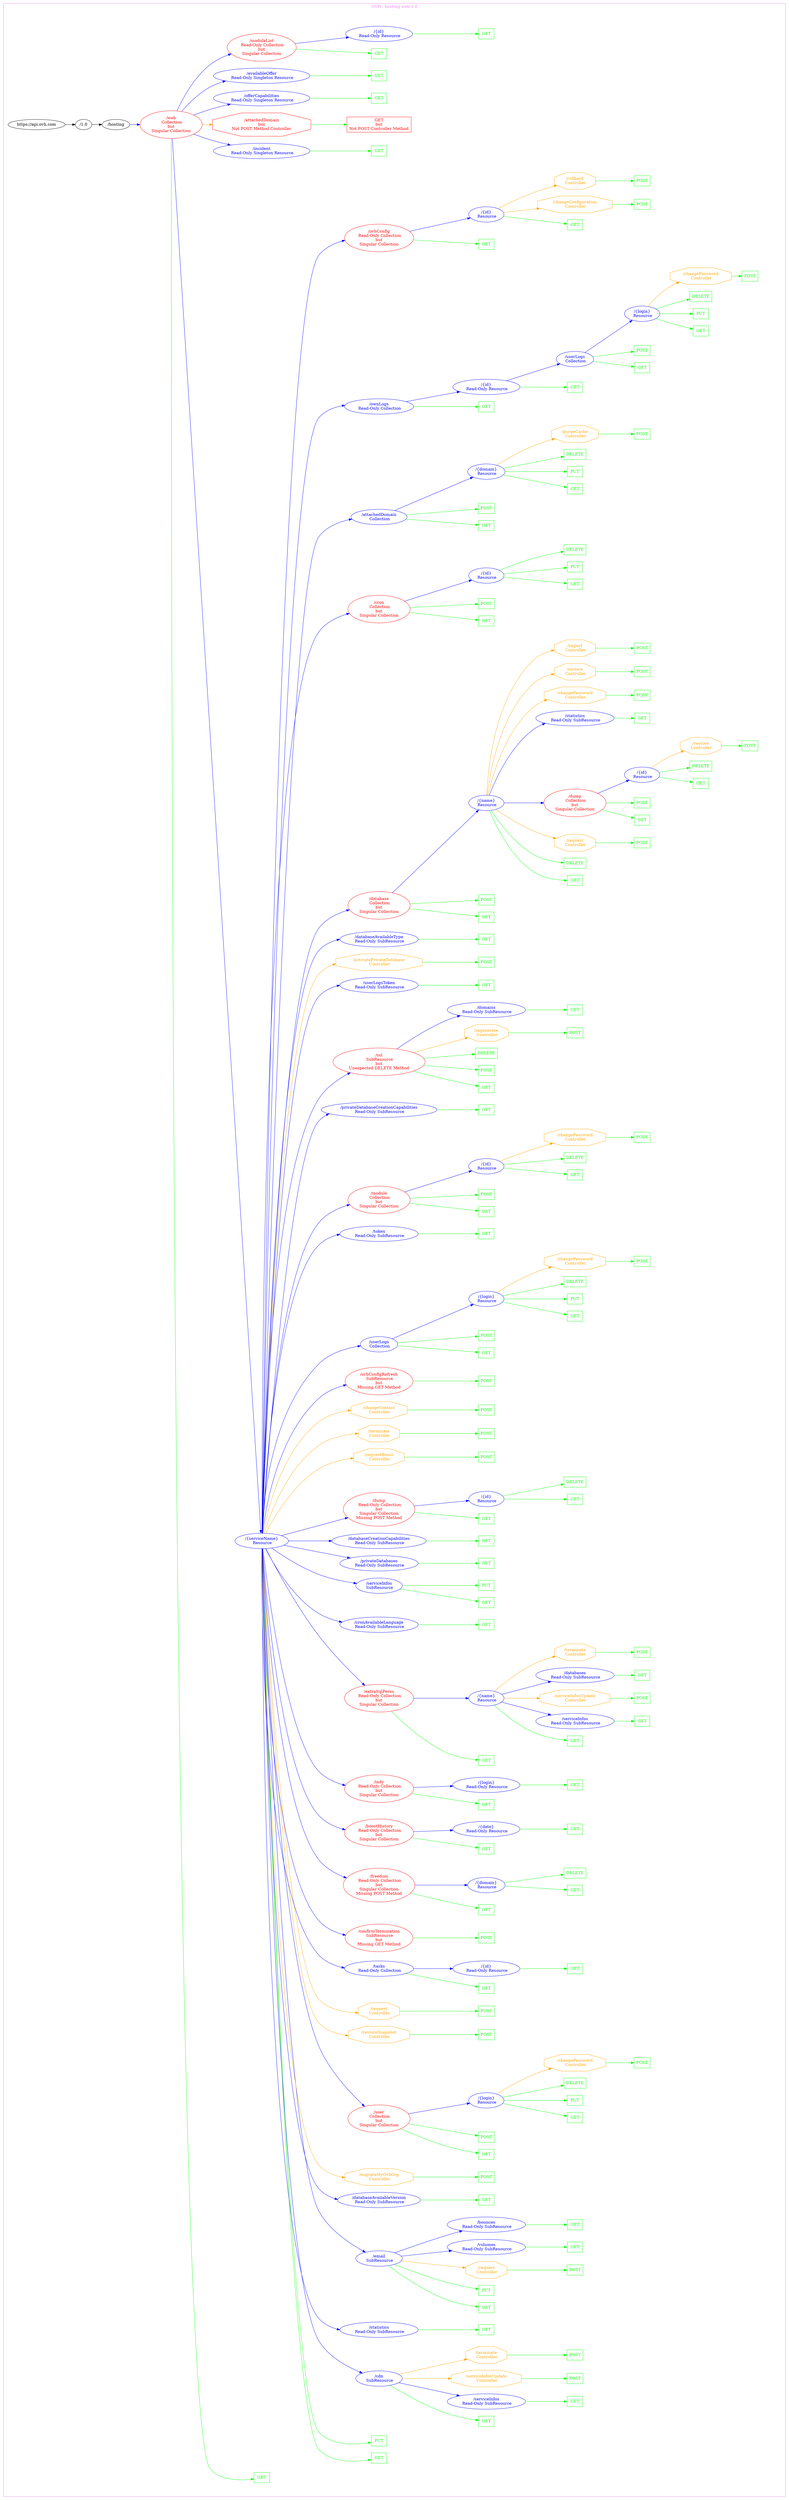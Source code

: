digraph Cloud_Computing_REST_API {
rankdir="LR";
subgraph cluster_0 {
label="OVH - hosting web 1.0"
color=violet
fontcolor=violet
subgraph cluster_1 {
label=""
color=white
fontcolor=white
node1 [label="https://api.ovh.com", shape="ellipse", color="black", fontcolor="black"]
node1 -> node2 [color="black", fontcolor="black"]
subgraph cluster_2 {
label=""
color=white
fontcolor=white
node2 [label="/1.0", shape="ellipse", color="black", fontcolor="black"]
node2 -> node3 [color="black", fontcolor="black"]
subgraph cluster_3 {
label=""
color=white
fontcolor=white
node3 [label="/hosting", shape="ellipse", color="black", fontcolor="black"]
node3 -> node4 [color="blue", fontcolor="blue"]
subgraph cluster_4 {
label=""
color=white
fontcolor=white
node4 [label="/web\n Collection\nbut\nSingular Collection", shape="ellipse", color="red", fontcolor="red"]
node4 -> node5 [color="green", fontcolor="green"]
subgraph cluster_5 {
label=""
color=white
fontcolor=white
node5 [label="GET", shape="box", color="green", fontcolor="green"]
}
node4 -> node6 [color="blue", fontcolor="blue"]
subgraph cluster_6 {
label=""
color=white
fontcolor=white
node6 [label="/{serviceName}\n Resource", shape="ellipse", color="blue", fontcolor="blue"]
node6 -> node7 [color="green", fontcolor="green"]
subgraph cluster_7 {
label=""
color=white
fontcolor=white
node7 [label="GET", shape="box", color="green", fontcolor="green"]
}
node6 -> node8 [color="green", fontcolor="green"]
subgraph cluster_8 {
label=""
color=white
fontcolor=white
node8 [label="PUT", shape="box", color="green", fontcolor="green"]
}
node6 -> node9 [color="blue", fontcolor="blue"]
subgraph cluster_9 {
label=""
color=white
fontcolor=white
node9 [label="/cdn\n SubResource", shape="ellipse", color="blue", fontcolor="blue"]
node9 -> node10 [color="green", fontcolor="green"]
subgraph cluster_10 {
label=""
color=white
fontcolor=white
node10 [label="GET", shape="box", color="green", fontcolor="green"]
}
node9 -> node11 [color="blue", fontcolor="blue"]
subgraph cluster_11 {
label=""
color=white
fontcolor=white
node11 [label="/serviceInfos\n Read-Only SubResource", shape="ellipse", color="blue", fontcolor="blue"]
node11 -> node12 [color="green", fontcolor="green"]
subgraph cluster_12 {
label=""
color=white
fontcolor=white
node12 [label="GET", shape="box", color="green", fontcolor="green"]
}
}
node9 -> node13 [color="orange", fontcolor="orange"]
subgraph cluster_13 {
label=""
color=white
fontcolor=white
node13 [label="/serviceInfosUpdate\n Controller", shape="octagon", color="orange", fontcolor="orange"]
node13 -> node14 [color="green", fontcolor="green"]
subgraph cluster_14 {
label=""
color=white
fontcolor=white
node14 [label="POST", shape="box", color="green", fontcolor="green"]
}
}
node9 -> node15 [color="orange", fontcolor="orange"]
subgraph cluster_15 {
label=""
color=white
fontcolor=white
node15 [label="/terminate\n Controller", shape="octagon", color="orange", fontcolor="orange"]
node15 -> node16 [color="green", fontcolor="green"]
subgraph cluster_16 {
label=""
color=white
fontcolor=white
node16 [label="POST", shape="box", color="green", fontcolor="green"]
}
}
}
node6 -> node17 [color="blue", fontcolor="blue"]
subgraph cluster_17 {
label=""
color=white
fontcolor=white
node17 [label="/statistics\n Read-Only SubResource", shape="ellipse", color="blue", fontcolor="blue"]
node17 -> node18 [color="green", fontcolor="green"]
subgraph cluster_18 {
label=""
color=white
fontcolor=white
node18 [label="GET", shape="box", color="green", fontcolor="green"]
}
}
node6 -> node19 [color="blue", fontcolor="blue"]
subgraph cluster_19 {
label=""
color=white
fontcolor=white
node19 [label="/email\n SubResource", shape="ellipse", color="blue", fontcolor="blue"]
node19 -> node20 [color="green", fontcolor="green"]
subgraph cluster_20 {
label=""
color=white
fontcolor=white
node20 [label="GET", shape="box", color="green", fontcolor="green"]
}
node19 -> node21 [color="green", fontcolor="green"]
subgraph cluster_21 {
label=""
color=white
fontcolor=white
node21 [label="PUT", shape="box", color="green", fontcolor="green"]
}
node19 -> node22 [color="orange", fontcolor="orange"]
subgraph cluster_22 {
label=""
color=white
fontcolor=white
node22 [label="/request\n Controller", shape="octagon", color="orange", fontcolor="orange"]
node22 -> node23 [color="green", fontcolor="green"]
subgraph cluster_23 {
label=""
color=white
fontcolor=white
node23 [label="POST", shape="box", color="green", fontcolor="green"]
}
}
node19 -> node24 [color="blue", fontcolor="blue"]
subgraph cluster_24 {
label=""
color=white
fontcolor=white
node24 [label="/volumes\n Read-Only SubResource", shape="ellipse", color="blue", fontcolor="blue"]
node24 -> node25 [color="green", fontcolor="green"]
subgraph cluster_25 {
label=""
color=white
fontcolor=white
node25 [label="GET", shape="box", color="green", fontcolor="green"]
}
}
node19 -> node26 [color="blue", fontcolor="blue"]
subgraph cluster_26 {
label=""
color=white
fontcolor=white
node26 [label="/bounces\n Read-Only SubResource", shape="ellipse", color="blue", fontcolor="blue"]
node26 -> node27 [color="green", fontcolor="green"]
subgraph cluster_27 {
label=""
color=white
fontcolor=white
node27 [label="GET", shape="box", color="green", fontcolor="green"]
}
}
}
node6 -> node28 [color="blue", fontcolor="blue"]
subgraph cluster_28 {
label=""
color=white
fontcolor=white
node28 [label="/databaseAvailableVersion\n Read-Only SubResource", shape="ellipse", color="blue", fontcolor="blue"]
node28 -> node29 [color="green", fontcolor="green"]
subgraph cluster_29 {
label=""
color=white
fontcolor=white
node29 [label="GET", shape="box", color="green", fontcolor="green"]
}
}
node6 -> node30 [color="orange", fontcolor="orange"]
subgraph cluster_30 {
label=""
color=white
fontcolor=white
node30 [label="/migrateMyOvhOrg\n Controller", shape="octagon", color="orange", fontcolor="orange"]
node30 -> node31 [color="green", fontcolor="green"]
subgraph cluster_31 {
label=""
color=white
fontcolor=white
node31 [label="POST", shape="box", color="green", fontcolor="green"]
}
}
node6 -> node32 [color="blue", fontcolor="blue"]
subgraph cluster_32 {
label=""
color=white
fontcolor=white
node32 [label="/user\n Collection\nbut\nSingular Collection", shape="ellipse", color="red", fontcolor="red"]
node32 -> node33 [color="green", fontcolor="green"]
subgraph cluster_33 {
label=""
color=white
fontcolor=white
node33 [label="GET", shape="box", color="green", fontcolor="green"]
}
node32 -> node34 [color="green", fontcolor="green"]
subgraph cluster_34 {
label=""
color=white
fontcolor=white
node34 [label="POST", shape="box", color="green", fontcolor="green"]
}
node32 -> node35 [color="blue", fontcolor="blue"]
subgraph cluster_35 {
label=""
color=white
fontcolor=white
node35 [label="/{login}\n Resource", shape="ellipse", color="blue", fontcolor="blue"]
node35 -> node36 [color="green", fontcolor="green"]
subgraph cluster_36 {
label=""
color=white
fontcolor=white
node36 [label="GET", shape="box", color="green", fontcolor="green"]
}
node35 -> node37 [color="green", fontcolor="green"]
subgraph cluster_37 {
label=""
color=white
fontcolor=white
node37 [label="PUT", shape="box", color="green", fontcolor="green"]
}
node35 -> node38 [color="green", fontcolor="green"]
subgraph cluster_38 {
label=""
color=white
fontcolor=white
node38 [label="DELETE", shape="box", color="green", fontcolor="green"]
}
node35 -> node39 [color="orange", fontcolor="orange"]
subgraph cluster_39 {
label=""
color=white
fontcolor=white
node39 [label="/changePassword\n Controller", shape="octagon", color="orange", fontcolor="orange"]
node39 -> node40 [color="green", fontcolor="green"]
subgraph cluster_40 {
label=""
color=white
fontcolor=white
node40 [label="POST", shape="box", color="green", fontcolor="green"]
}
}
}
}
node6 -> node41 [color="orange", fontcolor="orange"]
subgraph cluster_41 {
label=""
color=white
fontcolor=white
node41 [label="/restoreSnapshot\n Controller", shape="octagon", color="orange", fontcolor="orange"]
node41 -> node42 [color="green", fontcolor="green"]
subgraph cluster_42 {
label=""
color=white
fontcolor=white
node42 [label="POST", shape="box", color="green", fontcolor="green"]
}
}
node6 -> node43 [color="orange", fontcolor="orange"]
subgraph cluster_43 {
label=""
color=white
fontcolor=white
node43 [label="/request\n Controller", shape="octagon", color="orange", fontcolor="orange"]
node43 -> node44 [color="green", fontcolor="green"]
subgraph cluster_44 {
label=""
color=white
fontcolor=white
node44 [label="POST", shape="box", color="green", fontcolor="green"]
}
}
node6 -> node45 [color="blue", fontcolor="blue"]
subgraph cluster_45 {
label=""
color=white
fontcolor=white
node45 [label="/tasks\n Read-Only Collection", shape="ellipse", color="blue", fontcolor="blue"]
node45 -> node46 [color="green", fontcolor="green"]
subgraph cluster_46 {
label=""
color=white
fontcolor=white
node46 [label="GET", shape="box", color="green", fontcolor="green"]
}
node45 -> node47 [color="blue", fontcolor="blue"]
subgraph cluster_47 {
label=""
color=white
fontcolor=white
node47 [label="/{id}\n Read-Only Resource", shape="ellipse", color="blue", fontcolor="blue"]
node47 -> node48 [color="green", fontcolor="green"]
subgraph cluster_48 {
label=""
color=white
fontcolor=white
node48 [label="GET", shape="box", color="green", fontcolor="green"]
}
}
}
node6 -> node49 [color="blue", fontcolor="blue"]
subgraph cluster_49 {
label=""
color=white
fontcolor=white
node49 [label="/confirmTermination\n SubResource\nbut\nMissing GET Method", shape="ellipse", color="red", fontcolor="red"]
node49 -> node50 [color="green", fontcolor="green"]
subgraph cluster_50 {
label=""
color=white
fontcolor=white
node50 [label="POST", shape="box", color="green", fontcolor="green"]
}
}
node6 -> node51 [color="blue", fontcolor="blue"]
subgraph cluster_51 {
label=""
color=white
fontcolor=white
node51 [label="/freedom\n Read-Only Collection\nbut\nSingular Collection\nMissing POST Method", shape="ellipse", color="red", fontcolor="red"]
node51 -> node52 [color="green", fontcolor="green"]
subgraph cluster_52 {
label=""
color=white
fontcolor=white
node52 [label="GET", shape="box", color="green", fontcolor="green"]
}
node51 -> node53 [color="blue", fontcolor="blue"]
subgraph cluster_53 {
label=""
color=white
fontcolor=white
node53 [label="/{domain}\n Resource", shape="ellipse", color="blue", fontcolor="blue"]
node53 -> node54 [color="green", fontcolor="green"]
subgraph cluster_54 {
label=""
color=white
fontcolor=white
node54 [label="GET", shape="box", color="green", fontcolor="green"]
}
node53 -> node55 [color="green", fontcolor="green"]
subgraph cluster_55 {
label=""
color=white
fontcolor=white
node55 [label="DELETE", shape="box", color="green", fontcolor="green"]
}
}
}
node6 -> node56 [color="blue", fontcolor="blue"]
subgraph cluster_56 {
label=""
color=white
fontcolor=white
node56 [label="/boostHistory\n Read-Only Collection\nbut\nSingular Collection", shape="ellipse", color="red", fontcolor="red"]
node56 -> node57 [color="green", fontcolor="green"]
subgraph cluster_57 {
label=""
color=white
fontcolor=white
node57 [label="GET", shape="box", color="green", fontcolor="green"]
}
node56 -> node58 [color="blue", fontcolor="blue"]
subgraph cluster_58 {
label=""
color=white
fontcolor=white
node58 [label="/{date}\n Read-Only Resource", shape="ellipse", color="blue", fontcolor="blue"]
node58 -> node59 [color="green", fontcolor="green"]
subgraph cluster_59 {
label=""
color=white
fontcolor=white
node59 [label="GET", shape="box", color="green", fontcolor="green"]
}
}
}
node6 -> node60 [color="blue", fontcolor="blue"]
subgraph cluster_60 {
label=""
color=white
fontcolor=white
node60 [label="/indy\n Read-Only Collection\nbut\nSingular Collection", shape="ellipse", color="red", fontcolor="red"]
node60 -> node61 [color="green", fontcolor="green"]
subgraph cluster_61 {
label=""
color=white
fontcolor=white
node61 [label="GET", shape="box", color="green", fontcolor="green"]
}
node60 -> node62 [color="blue", fontcolor="blue"]
subgraph cluster_62 {
label=""
color=white
fontcolor=white
node62 [label="/{login}\n Read-Only Resource", shape="ellipse", color="blue", fontcolor="blue"]
node62 -> node63 [color="green", fontcolor="green"]
subgraph cluster_63 {
label=""
color=white
fontcolor=white
node63 [label="GET", shape="box", color="green", fontcolor="green"]
}
}
}
node6 -> node64 [color="blue", fontcolor="blue"]
subgraph cluster_64 {
label=""
color=white
fontcolor=white
node64 [label="/extraSqlPerso\n Read-Only Collection\nbut\nSingular Collection", shape="ellipse", color="red", fontcolor="red"]
node64 -> node65 [color="green", fontcolor="green"]
subgraph cluster_65 {
label=""
color=white
fontcolor=white
node65 [label="GET", shape="box", color="green", fontcolor="green"]
}
node64 -> node66 [color="blue", fontcolor="blue"]
subgraph cluster_66 {
label=""
color=white
fontcolor=white
node66 [label="/{name}\n Resource", shape="ellipse", color="blue", fontcolor="blue"]
node66 -> node67 [color="green", fontcolor="green"]
subgraph cluster_67 {
label=""
color=white
fontcolor=white
node67 [label="GET", shape="box", color="green", fontcolor="green"]
}
node66 -> node68 [color="blue", fontcolor="blue"]
subgraph cluster_68 {
label=""
color=white
fontcolor=white
node68 [label="/serviceInfos\n Read-Only SubResource", shape="ellipse", color="blue", fontcolor="blue"]
node68 -> node69 [color="green", fontcolor="green"]
subgraph cluster_69 {
label=""
color=white
fontcolor=white
node69 [label="GET", shape="box", color="green", fontcolor="green"]
}
}
node66 -> node70 [color="orange", fontcolor="orange"]
subgraph cluster_70 {
label=""
color=white
fontcolor=white
node70 [label="/serviceInfosUpdate\n Controller", shape="octagon", color="orange", fontcolor="orange"]
node70 -> node71 [color="green", fontcolor="green"]
subgraph cluster_71 {
label=""
color=white
fontcolor=white
node71 [label="POST", shape="box", color="green", fontcolor="green"]
}
}
node66 -> node72 [color="blue", fontcolor="blue"]
subgraph cluster_72 {
label=""
color=white
fontcolor=white
node72 [label="/databases\n Read-Only SubResource", shape="ellipse", color="blue", fontcolor="blue"]
node72 -> node73 [color="green", fontcolor="green"]
subgraph cluster_73 {
label=""
color=white
fontcolor=white
node73 [label="GET", shape="box", color="green", fontcolor="green"]
}
}
node66 -> node74 [color="orange", fontcolor="orange"]
subgraph cluster_74 {
label=""
color=white
fontcolor=white
node74 [label="/terminate\n Controller", shape="octagon", color="orange", fontcolor="orange"]
node74 -> node75 [color="green", fontcolor="green"]
subgraph cluster_75 {
label=""
color=white
fontcolor=white
node75 [label="POST", shape="box", color="green", fontcolor="green"]
}
}
}
}
node6 -> node76 [color="blue", fontcolor="blue"]
subgraph cluster_76 {
label=""
color=white
fontcolor=white
node76 [label="/cronAvailableLanguage\n Read-Only SubResource", shape="ellipse", color="blue", fontcolor="blue"]
node76 -> node77 [color="green", fontcolor="green"]
subgraph cluster_77 {
label=""
color=white
fontcolor=white
node77 [label="GET", shape="box", color="green", fontcolor="green"]
}
}
node6 -> node78 [color="blue", fontcolor="blue"]
subgraph cluster_78 {
label=""
color=white
fontcolor=white
node78 [label="/serviceInfos\n SubResource", shape="ellipse", color="blue", fontcolor="blue"]
node78 -> node79 [color="green", fontcolor="green"]
subgraph cluster_79 {
label=""
color=white
fontcolor=white
node79 [label="GET", shape="box", color="green", fontcolor="green"]
}
node78 -> node80 [color="green", fontcolor="green"]
subgraph cluster_80 {
label=""
color=white
fontcolor=white
node80 [label="PUT", shape="box", color="green", fontcolor="green"]
}
}
node6 -> node81 [color="blue", fontcolor="blue"]
subgraph cluster_81 {
label=""
color=white
fontcolor=white
node81 [label="/privateDatabases\n Read-Only SubResource", shape="ellipse", color="blue", fontcolor="blue"]
node81 -> node82 [color="green", fontcolor="green"]
subgraph cluster_82 {
label=""
color=white
fontcolor=white
node82 [label="GET", shape="box", color="green", fontcolor="green"]
}
}
node6 -> node83 [color="blue", fontcolor="blue"]
subgraph cluster_83 {
label=""
color=white
fontcolor=white
node83 [label="/databaseCreationCapabilities\n Read-Only SubResource", shape="ellipse", color="blue", fontcolor="blue"]
node83 -> node84 [color="green", fontcolor="green"]
subgraph cluster_84 {
label=""
color=white
fontcolor=white
node84 [label="GET", shape="box", color="green", fontcolor="green"]
}
}
node6 -> node85 [color="blue", fontcolor="blue"]
subgraph cluster_85 {
label=""
color=white
fontcolor=white
node85 [label="/dump\n Read-Only Collection\nbut\nSingular Collection\nMissing POST Method", shape="ellipse", color="red", fontcolor="red"]
node85 -> node86 [color="green", fontcolor="green"]
subgraph cluster_86 {
label=""
color=white
fontcolor=white
node86 [label="GET", shape="box", color="green", fontcolor="green"]
}
node85 -> node87 [color="blue", fontcolor="blue"]
subgraph cluster_87 {
label=""
color=white
fontcolor=white
node87 [label="/{id}\n Resource", shape="ellipse", color="blue", fontcolor="blue"]
node87 -> node88 [color="green", fontcolor="green"]
subgraph cluster_88 {
label=""
color=white
fontcolor=white
node88 [label="GET", shape="box", color="green", fontcolor="green"]
}
node87 -> node89 [color="green", fontcolor="green"]
subgraph cluster_89 {
label=""
color=white
fontcolor=white
node89 [label="DELETE", shape="box", color="green", fontcolor="green"]
}
}
}
node6 -> node90 [color="orange", fontcolor="orange"]
subgraph cluster_90 {
label=""
color=white
fontcolor=white
node90 [label="/requestBoost\n Controller", shape="octagon", color="orange", fontcolor="orange"]
node90 -> node91 [color="green", fontcolor="green"]
subgraph cluster_91 {
label=""
color=white
fontcolor=white
node91 [label="POST", shape="box", color="green", fontcolor="green"]
}
}
node6 -> node92 [color="orange", fontcolor="orange"]
subgraph cluster_92 {
label=""
color=white
fontcolor=white
node92 [label="/terminate\n Controller", shape="octagon", color="orange", fontcolor="orange"]
node92 -> node93 [color="green", fontcolor="green"]
subgraph cluster_93 {
label=""
color=white
fontcolor=white
node93 [label="POST", shape="box", color="green", fontcolor="green"]
}
}
node6 -> node94 [color="orange", fontcolor="orange"]
subgraph cluster_94 {
label=""
color=white
fontcolor=white
node94 [label="/changeContact\n Controller", shape="octagon", color="orange", fontcolor="orange"]
node94 -> node95 [color="green", fontcolor="green"]
subgraph cluster_95 {
label=""
color=white
fontcolor=white
node95 [label="POST", shape="box", color="green", fontcolor="green"]
}
}
node6 -> node96 [color="blue", fontcolor="blue"]
subgraph cluster_96 {
label=""
color=white
fontcolor=white
node96 [label="/ovhConfigRefresh\n SubResource\nbut\nMissing GET Method", shape="ellipse", color="red", fontcolor="red"]
node96 -> node97 [color="green", fontcolor="green"]
subgraph cluster_97 {
label=""
color=white
fontcolor=white
node97 [label="POST", shape="box", color="green", fontcolor="green"]
}
}
node6 -> node98 [color="blue", fontcolor="blue"]
subgraph cluster_98 {
label=""
color=white
fontcolor=white
node98 [label="/userLogs\n Collection", shape="ellipse", color="blue", fontcolor="blue"]
node98 -> node99 [color="green", fontcolor="green"]
subgraph cluster_99 {
label=""
color=white
fontcolor=white
node99 [label="GET", shape="box", color="green", fontcolor="green"]
}
node98 -> node100 [color="green", fontcolor="green"]
subgraph cluster_100 {
label=""
color=white
fontcolor=white
node100 [label="POST", shape="box", color="green", fontcolor="green"]
}
node98 -> node101 [color="blue", fontcolor="blue"]
subgraph cluster_101 {
label=""
color=white
fontcolor=white
node101 [label="/{login}\n Resource", shape="ellipse", color="blue", fontcolor="blue"]
node101 -> node102 [color="green", fontcolor="green"]
subgraph cluster_102 {
label=""
color=white
fontcolor=white
node102 [label="GET", shape="box", color="green", fontcolor="green"]
}
node101 -> node103 [color="green", fontcolor="green"]
subgraph cluster_103 {
label=""
color=white
fontcolor=white
node103 [label="PUT", shape="box", color="green", fontcolor="green"]
}
node101 -> node104 [color="green", fontcolor="green"]
subgraph cluster_104 {
label=""
color=white
fontcolor=white
node104 [label="DELETE", shape="box", color="green", fontcolor="green"]
}
node101 -> node105 [color="orange", fontcolor="orange"]
subgraph cluster_105 {
label=""
color=white
fontcolor=white
node105 [label="/changePassword\n Controller", shape="octagon", color="orange", fontcolor="orange"]
node105 -> node106 [color="green", fontcolor="green"]
subgraph cluster_106 {
label=""
color=white
fontcolor=white
node106 [label="POST", shape="box", color="green", fontcolor="green"]
}
}
}
}
node6 -> node107 [color="blue", fontcolor="blue"]
subgraph cluster_107 {
label=""
color=white
fontcolor=white
node107 [label="/token\n Read-Only SubResource", shape="ellipse", color="blue", fontcolor="blue"]
node107 -> node108 [color="green", fontcolor="green"]
subgraph cluster_108 {
label=""
color=white
fontcolor=white
node108 [label="GET", shape="box", color="green", fontcolor="green"]
}
}
node6 -> node109 [color="blue", fontcolor="blue"]
subgraph cluster_109 {
label=""
color=white
fontcolor=white
node109 [label="/module\n Collection\nbut\nSingular Collection", shape="ellipse", color="red", fontcolor="red"]
node109 -> node110 [color="green", fontcolor="green"]
subgraph cluster_110 {
label=""
color=white
fontcolor=white
node110 [label="GET", shape="box", color="green", fontcolor="green"]
}
node109 -> node111 [color="green", fontcolor="green"]
subgraph cluster_111 {
label=""
color=white
fontcolor=white
node111 [label="POST", shape="box", color="green", fontcolor="green"]
}
node109 -> node112 [color="blue", fontcolor="blue"]
subgraph cluster_112 {
label=""
color=white
fontcolor=white
node112 [label="/{id}\n Resource", shape="ellipse", color="blue", fontcolor="blue"]
node112 -> node113 [color="green", fontcolor="green"]
subgraph cluster_113 {
label=""
color=white
fontcolor=white
node113 [label="GET", shape="box", color="green", fontcolor="green"]
}
node112 -> node114 [color="green", fontcolor="green"]
subgraph cluster_114 {
label=""
color=white
fontcolor=white
node114 [label="DELETE", shape="box", color="green", fontcolor="green"]
}
node112 -> node115 [color="orange", fontcolor="orange"]
subgraph cluster_115 {
label=""
color=white
fontcolor=white
node115 [label="/changePassword\n Controller", shape="octagon", color="orange", fontcolor="orange"]
node115 -> node116 [color="green", fontcolor="green"]
subgraph cluster_116 {
label=""
color=white
fontcolor=white
node116 [label="POST", shape="box", color="green", fontcolor="green"]
}
}
}
}
node6 -> node117 [color="blue", fontcolor="blue"]
subgraph cluster_117 {
label=""
color=white
fontcolor=white
node117 [label="/privateDatabaseCreationCapabilities\n Read-Only SubResource", shape="ellipse", color="blue", fontcolor="blue"]
node117 -> node118 [color="green", fontcolor="green"]
subgraph cluster_118 {
label=""
color=white
fontcolor=white
node118 [label="GET", shape="box", color="green", fontcolor="green"]
}
}
node6 -> node119 [color="blue", fontcolor="blue"]
subgraph cluster_119 {
label=""
color=white
fontcolor=white
node119 [label="/ssl\n SubResource\nbut\nUnexpected DELETE Method", shape="ellipse", color="red", fontcolor="red"]
node119 -> node120 [color="green", fontcolor="green"]
subgraph cluster_120 {
label=""
color=white
fontcolor=white
node120 [label="GET", shape="box", color="green", fontcolor="green"]
}
node119 -> node121 [color="green", fontcolor="green"]
subgraph cluster_121 {
label=""
color=white
fontcolor=white
node121 [label="POST", shape="box", color="green", fontcolor="green"]
}
node119 -> node122 [color="green", fontcolor="green"]
subgraph cluster_122 {
label=""
color=white
fontcolor=white
node122 [label="DELETE", shape="box", color="green", fontcolor="green"]
}
node119 -> node123 [color="orange", fontcolor="orange"]
subgraph cluster_123 {
label=""
color=white
fontcolor=white
node123 [label="/regenerate\n Controller", shape="octagon", color="orange", fontcolor="orange"]
node123 -> node124 [color="green", fontcolor="green"]
subgraph cluster_124 {
label=""
color=white
fontcolor=white
node124 [label="POST", shape="box", color="green", fontcolor="green"]
}
}
node119 -> node125 [color="blue", fontcolor="blue"]
subgraph cluster_125 {
label=""
color=white
fontcolor=white
node125 [label="/domains\n Read-Only SubResource", shape="ellipse", color="blue", fontcolor="blue"]
node125 -> node126 [color="green", fontcolor="green"]
subgraph cluster_126 {
label=""
color=white
fontcolor=white
node126 [label="GET", shape="box", color="green", fontcolor="green"]
}
}
}
node6 -> node127 [color="blue", fontcolor="blue"]
subgraph cluster_127 {
label=""
color=white
fontcolor=white
node127 [label="/userLogsToken\n Read-Only SubResource", shape="ellipse", color="blue", fontcolor="blue"]
node127 -> node128 [color="green", fontcolor="green"]
subgraph cluster_128 {
label=""
color=white
fontcolor=white
node128 [label="GET", shape="box", color="green", fontcolor="green"]
}
}
node6 -> node129 [color="orange", fontcolor="orange"]
subgraph cluster_129 {
label=""
color=white
fontcolor=white
node129 [label="/activatePrivateDatabase\n Controller", shape="octagon", color="orange", fontcolor="orange"]
node129 -> node130 [color="green", fontcolor="green"]
subgraph cluster_130 {
label=""
color=white
fontcolor=white
node130 [label="POST", shape="box", color="green", fontcolor="green"]
}
}
node6 -> node131 [color="blue", fontcolor="blue"]
subgraph cluster_131 {
label=""
color=white
fontcolor=white
node131 [label="/databaseAvailableType\n Read-Only SubResource", shape="ellipse", color="blue", fontcolor="blue"]
node131 -> node132 [color="green", fontcolor="green"]
subgraph cluster_132 {
label=""
color=white
fontcolor=white
node132 [label="GET", shape="box", color="green", fontcolor="green"]
}
}
node6 -> node133 [color="blue", fontcolor="blue"]
subgraph cluster_133 {
label=""
color=white
fontcolor=white
node133 [label="/database\n Collection\nbut\nSingular Collection", shape="ellipse", color="red", fontcolor="red"]
node133 -> node134 [color="green", fontcolor="green"]
subgraph cluster_134 {
label=""
color=white
fontcolor=white
node134 [label="GET", shape="box", color="green", fontcolor="green"]
}
node133 -> node135 [color="green", fontcolor="green"]
subgraph cluster_135 {
label=""
color=white
fontcolor=white
node135 [label="POST", shape="box", color="green", fontcolor="green"]
}
node133 -> node136 [color="blue", fontcolor="blue"]
subgraph cluster_136 {
label=""
color=white
fontcolor=white
node136 [label="/{name}\n Resource", shape="ellipse", color="blue", fontcolor="blue"]
node136 -> node137 [color="green", fontcolor="green"]
subgraph cluster_137 {
label=""
color=white
fontcolor=white
node137 [label="GET", shape="box", color="green", fontcolor="green"]
}
node136 -> node138 [color="green", fontcolor="green"]
subgraph cluster_138 {
label=""
color=white
fontcolor=white
node138 [label="DELETE", shape="box", color="green", fontcolor="green"]
}
node136 -> node139 [color="orange", fontcolor="orange"]
subgraph cluster_139 {
label=""
color=white
fontcolor=white
node139 [label="/request\n Controller", shape="octagon", color="orange", fontcolor="orange"]
node139 -> node140 [color="green", fontcolor="green"]
subgraph cluster_140 {
label=""
color=white
fontcolor=white
node140 [label="POST", shape="box", color="green", fontcolor="green"]
}
}
node136 -> node141 [color="blue", fontcolor="blue"]
subgraph cluster_141 {
label=""
color=white
fontcolor=white
node141 [label="/dump\n Collection\nbut\nSingular Collection", shape="ellipse", color="red", fontcolor="red"]
node141 -> node142 [color="green", fontcolor="green"]
subgraph cluster_142 {
label=""
color=white
fontcolor=white
node142 [label="GET", shape="box", color="green", fontcolor="green"]
}
node141 -> node143 [color="green", fontcolor="green"]
subgraph cluster_143 {
label=""
color=white
fontcolor=white
node143 [label="POST", shape="box", color="green", fontcolor="green"]
}
node141 -> node144 [color="blue", fontcolor="blue"]
subgraph cluster_144 {
label=""
color=white
fontcolor=white
node144 [label="/{id}\n Resource", shape="ellipse", color="blue", fontcolor="blue"]
node144 -> node145 [color="green", fontcolor="green"]
subgraph cluster_145 {
label=""
color=white
fontcolor=white
node145 [label="GET", shape="box", color="green", fontcolor="green"]
}
node144 -> node146 [color="green", fontcolor="green"]
subgraph cluster_146 {
label=""
color=white
fontcolor=white
node146 [label="DELETE", shape="box", color="green", fontcolor="green"]
}
node144 -> node147 [color="orange", fontcolor="orange"]
subgraph cluster_147 {
label=""
color=white
fontcolor=white
node147 [label="/restore\n Controller", shape="octagon", color="orange", fontcolor="orange"]
node147 -> node148 [color="green", fontcolor="green"]
subgraph cluster_148 {
label=""
color=white
fontcolor=white
node148 [label="POST", shape="box", color="green", fontcolor="green"]
}
}
}
}
node136 -> node149 [color="blue", fontcolor="blue"]
subgraph cluster_149 {
label=""
color=white
fontcolor=white
node149 [label="/statistics\n Read-Only SubResource", shape="ellipse", color="blue", fontcolor="blue"]
node149 -> node150 [color="green", fontcolor="green"]
subgraph cluster_150 {
label=""
color=white
fontcolor=white
node150 [label="GET", shape="box", color="green", fontcolor="green"]
}
}
node136 -> node151 [color="orange", fontcolor="orange"]
subgraph cluster_151 {
label=""
color=white
fontcolor=white
node151 [label="/changePassword\n Controller", shape="octagon", color="orange", fontcolor="orange"]
node151 -> node152 [color="green", fontcolor="green"]
subgraph cluster_152 {
label=""
color=white
fontcolor=white
node152 [label="POST", shape="box", color="green", fontcolor="green"]
}
}
node136 -> node153 [color="orange", fontcolor="orange"]
subgraph cluster_153 {
label=""
color=white
fontcolor=white
node153 [label="/restore\n Controller", shape="octagon", color="orange", fontcolor="orange"]
node153 -> node154 [color="green", fontcolor="green"]
subgraph cluster_154 {
label=""
color=white
fontcolor=white
node154 [label="POST", shape="box", color="green", fontcolor="green"]
}
}
node136 -> node155 [color="orange", fontcolor="orange"]
subgraph cluster_155 {
label=""
color=white
fontcolor=white
node155 [label="/import\n Controller", shape="octagon", color="orange", fontcolor="orange"]
node155 -> node156 [color="green", fontcolor="green"]
subgraph cluster_156 {
label=""
color=white
fontcolor=white
node156 [label="POST", shape="box", color="green", fontcolor="green"]
}
}
}
}
node6 -> node157 [color="blue", fontcolor="blue"]
subgraph cluster_157 {
label=""
color=white
fontcolor=white
node157 [label="/cron\n Collection\nbut\nSingular Collection", shape="ellipse", color="red", fontcolor="red"]
node157 -> node158 [color="green", fontcolor="green"]
subgraph cluster_158 {
label=""
color=white
fontcolor=white
node158 [label="GET", shape="box", color="green", fontcolor="green"]
}
node157 -> node159 [color="green", fontcolor="green"]
subgraph cluster_159 {
label=""
color=white
fontcolor=white
node159 [label="POST", shape="box", color="green", fontcolor="green"]
}
node157 -> node160 [color="blue", fontcolor="blue"]
subgraph cluster_160 {
label=""
color=white
fontcolor=white
node160 [label="/{id}\n Resource", shape="ellipse", color="blue", fontcolor="blue"]
node160 -> node161 [color="green", fontcolor="green"]
subgraph cluster_161 {
label=""
color=white
fontcolor=white
node161 [label="GET", shape="box", color="green", fontcolor="green"]
}
node160 -> node162 [color="green", fontcolor="green"]
subgraph cluster_162 {
label=""
color=white
fontcolor=white
node162 [label="PUT", shape="box", color="green", fontcolor="green"]
}
node160 -> node163 [color="green", fontcolor="green"]
subgraph cluster_163 {
label=""
color=white
fontcolor=white
node163 [label="DELETE", shape="box", color="green", fontcolor="green"]
}
}
}
node6 -> node164 [color="blue", fontcolor="blue"]
subgraph cluster_164 {
label=""
color=white
fontcolor=white
node164 [label="/attachedDomain\n Collection", shape="ellipse", color="blue", fontcolor="blue"]
node164 -> node165 [color="green", fontcolor="green"]
subgraph cluster_165 {
label=""
color=white
fontcolor=white
node165 [label="GET", shape="box", color="green", fontcolor="green"]
}
node164 -> node166 [color="green", fontcolor="green"]
subgraph cluster_166 {
label=""
color=white
fontcolor=white
node166 [label="POST", shape="box", color="green", fontcolor="green"]
}
node164 -> node167 [color="blue", fontcolor="blue"]
subgraph cluster_167 {
label=""
color=white
fontcolor=white
node167 [label="/{domain}\n Resource", shape="ellipse", color="blue", fontcolor="blue"]
node167 -> node168 [color="green", fontcolor="green"]
subgraph cluster_168 {
label=""
color=white
fontcolor=white
node168 [label="GET", shape="box", color="green", fontcolor="green"]
}
node167 -> node169 [color="green", fontcolor="green"]
subgraph cluster_169 {
label=""
color=white
fontcolor=white
node169 [label="PUT", shape="box", color="green", fontcolor="green"]
}
node167 -> node170 [color="green", fontcolor="green"]
subgraph cluster_170 {
label=""
color=white
fontcolor=white
node170 [label="DELETE", shape="box", color="green", fontcolor="green"]
}
node167 -> node171 [color="orange", fontcolor="orange"]
subgraph cluster_171 {
label=""
color=white
fontcolor=white
node171 [label="/purgeCache\n Controller", shape="octagon", color="orange", fontcolor="orange"]
node171 -> node172 [color="green", fontcolor="green"]
subgraph cluster_172 {
label=""
color=white
fontcolor=white
node172 [label="POST", shape="box", color="green", fontcolor="green"]
}
}
}
}
node6 -> node173 [color="blue", fontcolor="blue"]
subgraph cluster_173 {
label=""
color=white
fontcolor=white
node173 [label="/ownLogs\n Read-Only Collection", shape="ellipse", color="blue", fontcolor="blue"]
node173 -> node174 [color="green", fontcolor="green"]
subgraph cluster_174 {
label=""
color=white
fontcolor=white
node174 [label="GET", shape="box", color="green", fontcolor="green"]
}
node173 -> node175 [color="blue", fontcolor="blue"]
subgraph cluster_175 {
label=""
color=white
fontcolor=white
node175 [label="/{id}\n Read-Only Resource", shape="ellipse", color="blue", fontcolor="blue"]
node175 -> node176 [color="green", fontcolor="green"]
subgraph cluster_176 {
label=""
color=white
fontcolor=white
node176 [label="GET", shape="box", color="green", fontcolor="green"]
}
node175 -> node177 [color="blue", fontcolor="blue"]
subgraph cluster_177 {
label=""
color=white
fontcolor=white
node177 [label="/userLogs\n Collection", shape="ellipse", color="blue", fontcolor="blue"]
node177 -> node178 [color="green", fontcolor="green"]
subgraph cluster_178 {
label=""
color=white
fontcolor=white
node178 [label="GET", shape="box", color="green", fontcolor="green"]
}
node177 -> node179 [color="green", fontcolor="green"]
subgraph cluster_179 {
label=""
color=white
fontcolor=white
node179 [label="POST", shape="box", color="green", fontcolor="green"]
}
node177 -> node180 [color="blue", fontcolor="blue"]
subgraph cluster_180 {
label=""
color=white
fontcolor=white
node180 [label="/{login}\n Resource", shape="ellipse", color="blue", fontcolor="blue"]
node180 -> node181 [color="green", fontcolor="green"]
subgraph cluster_181 {
label=""
color=white
fontcolor=white
node181 [label="GET", shape="box", color="green", fontcolor="green"]
}
node180 -> node182 [color="green", fontcolor="green"]
subgraph cluster_182 {
label=""
color=white
fontcolor=white
node182 [label="PUT", shape="box", color="green", fontcolor="green"]
}
node180 -> node183 [color="green", fontcolor="green"]
subgraph cluster_183 {
label=""
color=white
fontcolor=white
node183 [label="DELETE", shape="box", color="green", fontcolor="green"]
}
node180 -> node184 [color="orange", fontcolor="orange"]
subgraph cluster_184 {
label=""
color=white
fontcolor=white
node184 [label="/changePassword\n Controller", shape="octagon", color="orange", fontcolor="orange"]
node184 -> node185 [color="green", fontcolor="green"]
subgraph cluster_185 {
label=""
color=white
fontcolor=white
node185 [label="POST", shape="box", color="green", fontcolor="green"]
}
}
}
}
}
}
node6 -> node186 [color="blue", fontcolor="blue"]
subgraph cluster_186 {
label=""
color=white
fontcolor=white
node186 [label="/ovhConfig\n Read-Only Collection\nbut\nSingular Collection", shape="ellipse", color="red", fontcolor="red"]
node186 -> node187 [color="green", fontcolor="green"]
subgraph cluster_187 {
label=""
color=white
fontcolor=white
node187 [label="GET", shape="box", color="green", fontcolor="green"]
}
node186 -> node188 [color="blue", fontcolor="blue"]
subgraph cluster_188 {
label=""
color=white
fontcolor=white
node188 [label="/{id}\n Resource", shape="ellipse", color="blue", fontcolor="blue"]
node188 -> node189 [color="green", fontcolor="green"]
subgraph cluster_189 {
label=""
color=white
fontcolor=white
node189 [label="GET", shape="box", color="green", fontcolor="green"]
}
node188 -> node190 [color="orange", fontcolor="orange"]
subgraph cluster_190 {
label=""
color=white
fontcolor=white
node190 [label="/changeConfiguration\n Controller", shape="octagon", color="orange", fontcolor="orange"]
node190 -> node191 [color="green", fontcolor="green"]
subgraph cluster_191 {
label=""
color=white
fontcolor=white
node191 [label="POST", shape="box", color="green", fontcolor="green"]
}
}
node188 -> node192 [color="orange", fontcolor="orange"]
subgraph cluster_192 {
label=""
color=white
fontcolor=white
node192 [label="/rollback\n Controller", shape="octagon", color="orange", fontcolor="orange"]
node192 -> node193 [color="green", fontcolor="green"]
subgraph cluster_193 {
label=""
color=white
fontcolor=white
node193 [label="POST", shape="box", color="green", fontcolor="green"]
}
}
}
}
}
node4 -> node194 [color="blue", fontcolor="blue"]
subgraph cluster_194 {
label=""
color=white
fontcolor=white
node194 [label="/incident\n Read-Only Singleton Resource", shape="ellipse", color="blue", fontcolor="blue"]
node194 -> node195 [color="green", fontcolor="green"]
subgraph cluster_195 {
label=""
color=white
fontcolor=white
node195 [label="GET", shape="box", color="green", fontcolor="green"]
}
}
node4 -> node196 [color="orange", fontcolor="orange"]
subgraph cluster_196 {
label=""
color=white
fontcolor=white
node196 [label="/attachedDomain\nbut\nNot POST Method Controller", shape="octagon", color="red", fontcolor="red"]
node196 -> node197 [color="green", fontcolor="green"]
subgraph cluster_197 {
label=""
color=white
fontcolor=white
node197 [label="GET\nbut\nNot POST Controller Method", shape="box", color="red", fontcolor="red"]
}
}
node4 -> node198 [color="blue", fontcolor="blue"]
subgraph cluster_198 {
label=""
color=white
fontcolor=white
node198 [label="/offerCapabilities\n Read-Only Singleton Resource", shape="ellipse", color="blue", fontcolor="blue"]
node198 -> node199 [color="green", fontcolor="green"]
subgraph cluster_199 {
label=""
color=white
fontcolor=white
node199 [label="GET", shape="box", color="green", fontcolor="green"]
}
}
node4 -> node200 [color="blue", fontcolor="blue"]
subgraph cluster_200 {
label=""
color=white
fontcolor=white
node200 [label="/availableOffer\n Read-Only Singleton Resource", shape="ellipse", color="blue", fontcolor="blue"]
node200 -> node201 [color="green", fontcolor="green"]
subgraph cluster_201 {
label=""
color=white
fontcolor=white
node201 [label="GET", shape="box", color="green", fontcolor="green"]
}
}
node4 -> node202 [color="blue", fontcolor="blue"]
subgraph cluster_202 {
label=""
color=white
fontcolor=white
node202 [label="/moduleList\n Read-Only Collection\nbut\nSingular Collection", shape="ellipse", color="red", fontcolor="red"]
node202 -> node203 [color="green", fontcolor="green"]
subgraph cluster_203 {
label=""
color=white
fontcolor=white
node203 [label="GET", shape="box", color="green", fontcolor="green"]
}
node202 -> node204 [color="blue", fontcolor="blue"]
subgraph cluster_204 {
label=""
color=white
fontcolor=white
node204 [label="/{id}\n Read-Only Resource", shape="ellipse", color="blue", fontcolor="blue"]
node204 -> node205 [color="green", fontcolor="green"]
subgraph cluster_205 {
label=""
color=white
fontcolor=white
node205 [label="GET", shape="box", color="green", fontcolor="green"]
}
}
}
}
}
}
}
}
}
